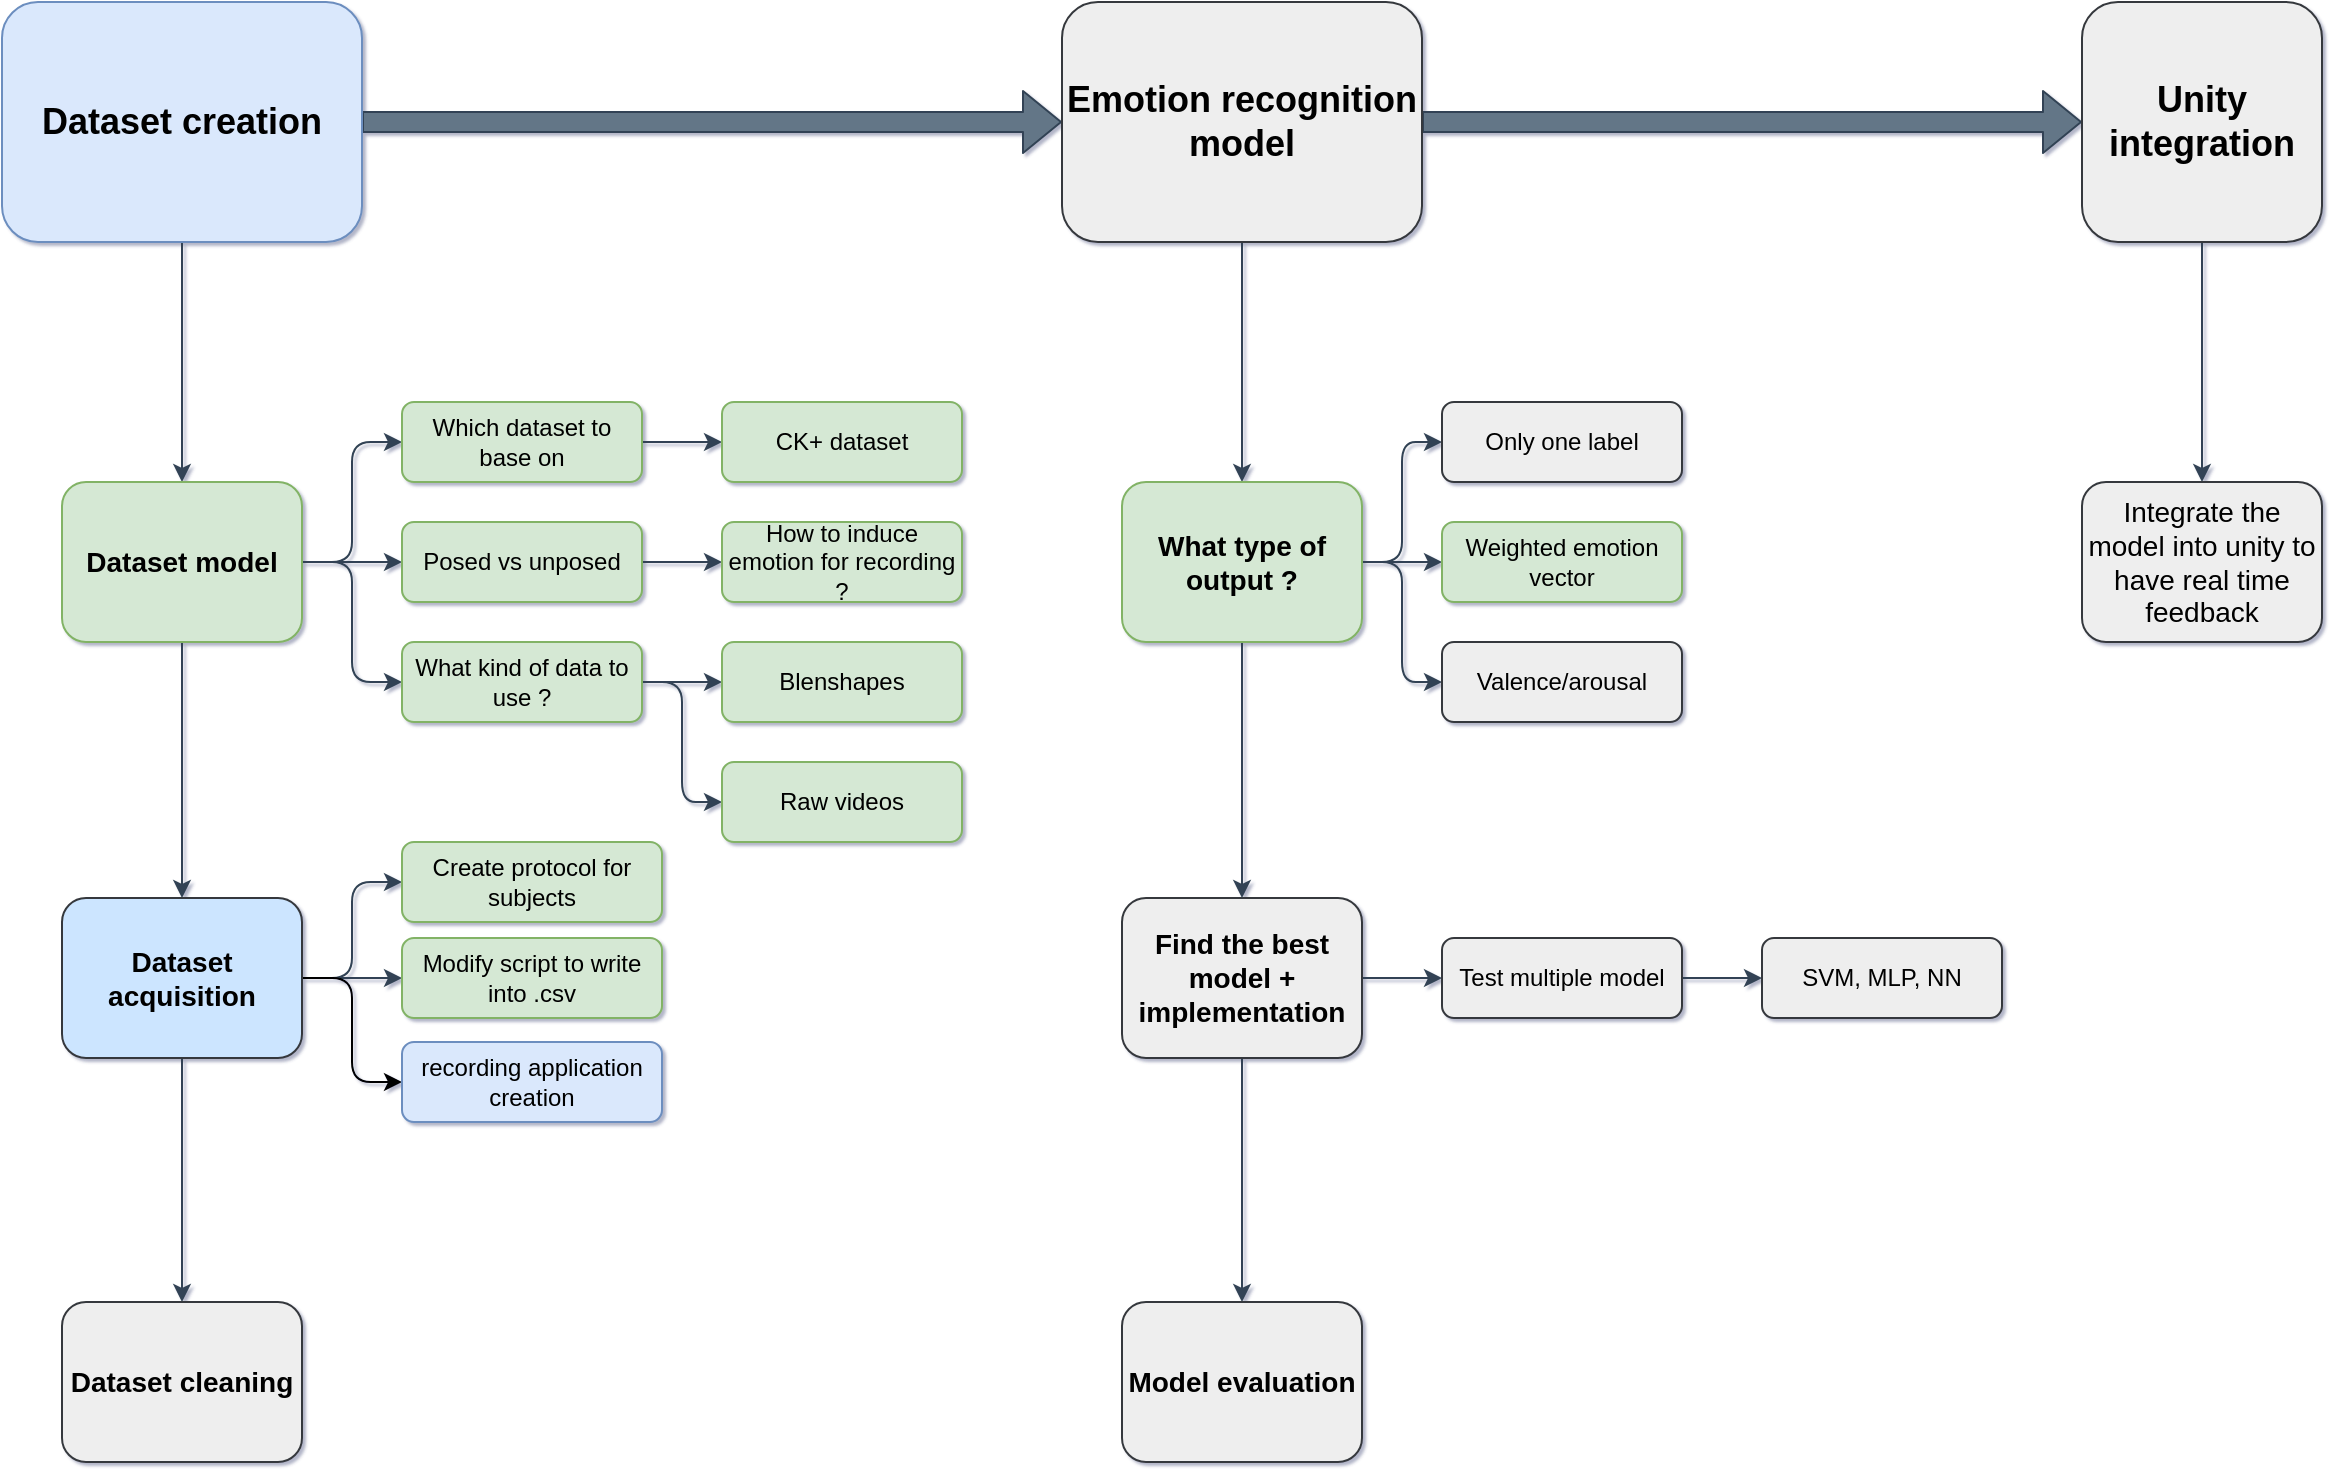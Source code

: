 <mxfile version="15.4.0" type="device"><diagram id="C5RBs43oDa-KdzZeNtuy" name="Page-1"><mxGraphModel dx="1930" dy="1002" grid="1" gridSize="10" guides="1" tooltips="1" connect="1" arrows="1" fold="1" page="1" pageScale="1" pageWidth="1169" pageHeight="827" math="0" shadow="1"><root><mxCell id="WIyWlLk6GJQsqaUBKTNV-0"/><mxCell id="WIyWlLk6GJQsqaUBKTNV-1" parent="WIyWlLk6GJQsqaUBKTNV-0"/><mxCell id="6JX5RW9LAsGZGWW-ZRSV-5" style="edgeStyle=orthogonalEdgeStyle;shape=flexArrow;orthogonalLoop=1;jettySize=auto;html=1;exitX=1;exitY=0.5;exitDx=0;exitDy=0;entryX=0;entryY=0.5;entryDx=0;entryDy=0;fillColor=#647687;strokeColor=#314354;" parent="WIyWlLk6GJQsqaUBKTNV-1" source="6JX5RW9LAsGZGWW-ZRSV-0" target="6JX5RW9LAsGZGWW-ZRSV-1" edge="1"><mxGeometry relative="1" as="geometry"/></mxCell><mxCell id="6JX5RW9LAsGZGWW-ZRSV-19" style="edgeStyle=orthogonalEdgeStyle;orthogonalLoop=1;jettySize=auto;html=1;exitX=0.5;exitY=1;exitDx=0;exitDy=0;fillColor=#647687;strokeColor=#314354;" parent="WIyWlLk6GJQsqaUBKTNV-1" source="6JX5RW9LAsGZGWW-ZRSV-0" target="6JX5RW9LAsGZGWW-ZRSV-8" edge="1"><mxGeometry relative="1" as="geometry"/></mxCell><mxCell id="6JX5RW9LAsGZGWW-ZRSV-0" value="&lt;font style=&quot;font-size: 18px&quot;&gt;&lt;b&gt;Dataset creation&lt;/b&gt;&lt;br&gt;&lt;/font&gt;" style="whiteSpace=wrap;html=1;fillColor=#dae8fc;strokeColor=#6c8ebf;rounded=1;" parent="WIyWlLk6GJQsqaUBKTNV-1" vertex="1"><mxGeometry width="180" height="120" as="geometry"/></mxCell><mxCell id="6JX5RW9LAsGZGWW-ZRSV-7" style="edgeStyle=orthogonalEdgeStyle;shape=flexArrow;orthogonalLoop=1;jettySize=auto;html=1;exitX=1;exitY=0.5;exitDx=0;exitDy=0;entryX=0;entryY=0.5;entryDx=0;entryDy=0;fillColor=#647687;strokeColor=#314354;" parent="WIyWlLk6GJQsqaUBKTNV-1" source="6JX5RW9LAsGZGWW-ZRSV-1" target="6JX5RW9LAsGZGWW-ZRSV-2" edge="1"><mxGeometry relative="1" as="geometry"><mxPoint x="1000" y="60" as="targetPoint"/></mxGeometry></mxCell><mxCell id="8mYfls1cD4eEgKoUiCZX-2" style="edgeStyle=orthogonalEdgeStyle;orthogonalLoop=1;jettySize=auto;html=1;exitX=0.5;exitY=1;exitDx=0;exitDy=0;entryX=0.5;entryY=0;entryDx=0;entryDy=0;fillColor=#647687;strokeColor=#314354;" parent="WIyWlLk6GJQsqaUBKTNV-1" source="6JX5RW9LAsGZGWW-ZRSV-1" target="8mYfls1cD4eEgKoUiCZX-0" edge="1"><mxGeometry relative="1" as="geometry"/></mxCell><mxCell id="6JX5RW9LAsGZGWW-ZRSV-1" value="&lt;font style=&quot;font-size: 18px&quot;&gt;&lt;b&gt;Emotion recognition model&lt;/b&gt;&lt;br&gt;&lt;/font&gt;" style="whiteSpace=wrap;html=1;rounded=1;fillColor=#eeeeee;strokeColor=#36393d;" parent="WIyWlLk6GJQsqaUBKTNV-1" vertex="1"><mxGeometry x="530" width="180" height="120" as="geometry"/></mxCell><mxCell id="6JX5RW9LAsGZGWW-ZRSV-10" style="edgeStyle=orthogonalEdgeStyle;orthogonalLoop=1;jettySize=auto;html=1;exitX=0.5;exitY=1;exitDx=0;exitDy=0;entryX=0.5;entryY=0;entryDx=0;entryDy=0;fillColor=#647687;strokeColor=#314354;" parent="WIyWlLk6GJQsqaUBKTNV-1" source="6JX5RW9LAsGZGWW-ZRSV-2" target="6JX5RW9LAsGZGWW-ZRSV-9" edge="1"><mxGeometry relative="1" as="geometry"/></mxCell><mxCell id="6JX5RW9LAsGZGWW-ZRSV-2" value="&lt;font style=&quot;font-size: 18px&quot;&gt;&lt;b&gt;Unity integration&lt;/b&gt;&lt;br&gt;&lt;/font&gt;" style="whiteSpace=wrap;html=1;fillColor=#eeeeee;strokeColor=#36393d;rounded=1;" parent="WIyWlLk6GJQsqaUBKTNV-1" vertex="1"><mxGeometry x="1040" width="120" height="120" as="geometry"/></mxCell><mxCell id="6JX5RW9LAsGZGWW-ZRSV-16" style="edgeStyle=orthogonalEdgeStyle;orthogonalLoop=1;jettySize=auto;html=1;exitX=1;exitY=0.5;exitDx=0;exitDy=0;entryX=0;entryY=0.5;entryDx=0;entryDy=0;fillColor=#647687;strokeColor=#314354;" parent="WIyWlLk6GJQsqaUBKTNV-1" source="6JX5RW9LAsGZGWW-ZRSV-8" target="6JX5RW9LAsGZGWW-ZRSV-11" edge="1"><mxGeometry relative="1" as="geometry"/></mxCell><mxCell id="6JX5RW9LAsGZGWW-ZRSV-17" style="edgeStyle=orthogonalEdgeStyle;orthogonalLoop=1;jettySize=auto;html=1;exitX=1;exitY=0.5;exitDx=0;exitDy=0;fillColor=#647687;strokeColor=#314354;" parent="WIyWlLk6GJQsqaUBKTNV-1" source="6JX5RW9LAsGZGWW-ZRSV-8" target="6JX5RW9LAsGZGWW-ZRSV-12" edge="1"><mxGeometry relative="1" as="geometry"/></mxCell><mxCell id="6JX5RW9LAsGZGWW-ZRSV-18" style="edgeStyle=orthogonalEdgeStyle;orthogonalLoop=1;jettySize=auto;html=1;exitX=1;exitY=0.5;exitDx=0;exitDy=0;entryX=0;entryY=0.5;entryDx=0;entryDy=0;fillColor=#647687;strokeColor=#314354;" parent="WIyWlLk6GJQsqaUBKTNV-1" source="6JX5RW9LAsGZGWW-ZRSV-8" target="6JX5RW9LAsGZGWW-ZRSV-13" edge="1"><mxGeometry relative="1" as="geometry"/></mxCell><mxCell id="6JX5RW9LAsGZGWW-ZRSV-21" style="edgeStyle=orthogonalEdgeStyle;orthogonalLoop=1;jettySize=auto;html=1;exitX=0.5;exitY=1;exitDx=0;exitDy=0;fillColor=#647687;strokeColor=#314354;" parent="WIyWlLk6GJQsqaUBKTNV-1" source="6JX5RW9LAsGZGWW-ZRSV-8" target="6JX5RW9LAsGZGWW-ZRSV-20" edge="1"><mxGeometry relative="1" as="geometry"/></mxCell><mxCell id="6JX5RW9LAsGZGWW-ZRSV-8" value="&lt;font style=&quot;font-size: 14px&quot;&gt;&lt;b&gt;Dataset model&lt;/b&gt;&lt;br&gt;&lt;/font&gt;" style="whiteSpace=wrap;html=1;fillColor=#d5e8d4;strokeColor=#82b366;rounded=1;" parent="WIyWlLk6GJQsqaUBKTNV-1" vertex="1"><mxGeometry x="30" y="240" width="120" height="80" as="geometry"/></mxCell><mxCell id="6JX5RW9LAsGZGWW-ZRSV-9" value="&lt;font style=&quot;font-size: 14px&quot;&gt;Integrate the model into unity to have real time feedback&lt;/font&gt;" style="whiteSpace=wrap;html=1;fillColor=#eeeeee;strokeColor=#36393d;rounded=1;" parent="WIyWlLk6GJQsqaUBKTNV-1" vertex="1"><mxGeometry x="1040" y="240" width="120" height="80" as="geometry"/></mxCell><mxCell id="6JX5RW9LAsGZGWW-ZRSV-29" style="edgeStyle=orthogonalEdgeStyle;orthogonalLoop=1;jettySize=auto;html=1;exitX=1;exitY=0.5;exitDx=0;exitDy=0;entryX=0;entryY=0.5;entryDx=0;entryDy=0;fillColor=#647687;strokeColor=#314354;" parent="WIyWlLk6GJQsqaUBKTNV-1" source="6JX5RW9LAsGZGWW-ZRSV-11" target="6JX5RW9LAsGZGWW-ZRSV-28" edge="1"><mxGeometry relative="1" as="geometry"/></mxCell><mxCell id="6JX5RW9LAsGZGWW-ZRSV-11" value="Which dataset to base on" style="whiteSpace=wrap;html=1;fillColor=#d5e8d4;strokeColor=#82b366;rounded=1;" parent="WIyWlLk6GJQsqaUBKTNV-1" vertex="1"><mxGeometry x="200" y="200" width="120" height="40" as="geometry"/></mxCell><mxCell id="6JX5RW9LAsGZGWW-ZRSV-26" style="edgeStyle=orthogonalEdgeStyle;orthogonalLoop=1;jettySize=auto;html=1;exitX=1;exitY=0.5;exitDx=0;exitDy=0;entryX=0;entryY=0.5;entryDx=0;entryDy=0;fillColor=#647687;strokeColor=#314354;" parent="WIyWlLk6GJQsqaUBKTNV-1" source="6JX5RW9LAsGZGWW-ZRSV-12" target="6JX5RW9LAsGZGWW-ZRSV-25" edge="1"><mxGeometry relative="1" as="geometry"/></mxCell><mxCell id="6JX5RW9LAsGZGWW-ZRSV-12" value="Posed vs unposed" style="whiteSpace=wrap;html=1;fillColor=#d5e8d4;strokeColor=#82b366;rounded=1;" parent="WIyWlLk6GJQsqaUBKTNV-1" vertex="1"><mxGeometry x="200" y="260" width="120" height="40" as="geometry"/></mxCell><mxCell id="6JX5RW9LAsGZGWW-ZRSV-55" style="edgeStyle=orthogonalEdgeStyle;orthogonalLoop=1;jettySize=auto;html=1;exitX=1;exitY=0.5;exitDx=0;exitDy=0;entryX=0;entryY=0.5;entryDx=0;entryDy=0;fillColor=#647687;strokeColor=#314354;" parent="WIyWlLk6GJQsqaUBKTNV-1" source="6JX5RW9LAsGZGWW-ZRSV-13" target="6JX5RW9LAsGZGWW-ZRSV-54" edge="1"><mxGeometry relative="1" as="geometry"/></mxCell><mxCell id="6JX5RW9LAsGZGWW-ZRSV-60" style="edgeStyle=orthogonalEdgeStyle;orthogonalLoop=1;jettySize=auto;html=1;exitX=1;exitY=0.5;exitDx=0;exitDy=0;entryX=0;entryY=0.5;entryDx=0;entryDy=0;fillColor=#647687;strokeColor=#314354;" parent="WIyWlLk6GJQsqaUBKTNV-1" source="6JX5RW9LAsGZGWW-ZRSV-13" target="6JX5RW9LAsGZGWW-ZRSV-59" edge="1"><mxGeometry relative="1" as="geometry"/></mxCell><mxCell id="6JX5RW9LAsGZGWW-ZRSV-13" value="What kind of data to use ?" style="whiteSpace=wrap;html=1;fillColor=#d5e8d4;strokeColor=#82b366;rounded=1;" parent="WIyWlLk6GJQsqaUBKTNV-1" vertex="1"><mxGeometry x="200" y="320" width="120" height="40" as="geometry"/></mxCell><mxCell id="6JX5RW9LAsGZGWW-ZRSV-23" style="edgeStyle=orthogonalEdgeStyle;orthogonalLoop=1;jettySize=auto;html=1;exitX=1;exitY=0.5;exitDx=0;exitDy=0;entryX=0;entryY=0.5;entryDx=0;entryDy=0;fillColor=#647687;strokeColor=#314354;" parent="WIyWlLk6GJQsqaUBKTNV-1" source="6JX5RW9LAsGZGWW-ZRSV-20" target="6JX5RW9LAsGZGWW-ZRSV-22" edge="1"><mxGeometry relative="1" as="geometry"/></mxCell><mxCell id="6JX5RW9LAsGZGWW-ZRSV-31" style="edgeStyle=orthogonalEdgeStyle;orthogonalLoop=1;jettySize=auto;html=1;exitX=1;exitY=0.5;exitDx=0;exitDy=0;entryX=0;entryY=0.5;entryDx=0;entryDy=0;fillColor=#647687;strokeColor=#314354;" parent="WIyWlLk6GJQsqaUBKTNV-1" source="6JX5RW9LAsGZGWW-ZRSV-20" target="6JX5RW9LAsGZGWW-ZRSV-30" edge="1"><mxGeometry relative="1" as="geometry"/></mxCell><mxCell id="6JX5RW9LAsGZGWW-ZRSV-58" style="edgeStyle=orthogonalEdgeStyle;orthogonalLoop=1;jettySize=auto;html=1;exitX=0.5;exitY=1;exitDx=0;exitDy=0;entryX=0.5;entryY=0;entryDx=0;entryDy=0;fillColor=#647687;strokeColor=#314354;" parent="WIyWlLk6GJQsqaUBKTNV-1" source="6JX5RW9LAsGZGWW-ZRSV-20" target="6JX5RW9LAsGZGWW-ZRSV-32" edge="1"><mxGeometry relative="1" as="geometry"><mxPoint x="90" y="610" as="targetPoint"/><Array as="points"/></mxGeometry></mxCell><mxCell id="JJETQI2cxGt0BS3Dv9aL-2" style="edgeStyle=orthogonalEdgeStyle;orthogonalLoop=1;jettySize=auto;html=1;exitX=1;exitY=0.5;exitDx=0;exitDy=0;entryX=0;entryY=0.5;entryDx=0;entryDy=0;rounded=1;" edge="1" parent="WIyWlLk6GJQsqaUBKTNV-1" source="6JX5RW9LAsGZGWW-ZRSV-20" target="JJETQI2cxGt0BS3Dv9aL-1"><mxGeometry relative="1" as="geometry"/></mxCell><mxCell id="6JX5RW9LAsGZGWW-ZRSV-20" value="&lt;font style=&quot;font-size: 14px&quot;&gt;&lt;b&gt;Dataset acquisition&lt;/b&gt;&lt;br&gt;&lt;/font&gt;" style="whiteSpace=wrap;html=1;fillColor=#cce5ff;strokeColor=#36393d;rounded=1;" parent="WIyWlLk6GJQsqaUBKTNV-1" vertex="1"><mxGeometry x="30" y="448" width="120" height="80" as="geometry"/></mxCell><mxCell id="6JX5RW9LAsGZGWW-ZRSV-22" value="Modify script to write into .csv" style="whiteSpace=wrap;html=1;fillColor=#d5e8d4;strokeColor=#82b366;rounded=1;" parent="WIyWlLk6GJQsqaUBKTNV-1" vertex="1"><mxGeometry x="200" y="468" width="130" height="40" as="geometry"/></mxCell><mxCell id="6JX5RW9LAsGZGWW-ZRSV-25" value="How to induce emotion for recording ?" style="whiteSpace=wrap;html=1;fillColor=#d5e8d4;strokeColor=#82b366;rounded=1;" parent="WIyWlLk6GJQsqaUBKTNV-1" vertex="1"><mxGeometry x="360" y="260" width="120" height="40" as="geometry"/></mxCell><mxCell id="6JX5RW9LAsGZGWW-ZRSV-28" value="CK+ dataset" style="whiteSpace=wrap;html=1;fillColor=#d5e8d4;strokeColor=#82b366;rounded=1;" parent="WIyWlLk6GJQsqaUBKTNV-1" vertex="1"><mxGeometry x="360" y="200" width="120" height="40" as="geometry"/></mxCell><mxCell id="6JX5RW9LAsGZGWW-ZRSV-30" value="Create protocol for subjects" style="whiteSpace=wrap;html=1;fillColor=#d5e8d4;strokeColor=#82b366;rounded=1;" parent="WIyWlLk6GJQsqaUBKTNV-1" vertex="1"><mxGeometry x="200" y="420" width="130" height="40" as="geometry"/></mxCell><mxCell id="6JX5RW9LAsGZGWW-ZRSV-32" value="&lt;font style=&quot;font-size: 14px&quot;&gt;&lt;b&gt;Dataset cleaning&lt;/b&gt;&lt;br&gt;&lt;/font&gt;" style="whiteSpace=wrap;html=1;fillColor=#eeeeee;strokeColor=#36393d;rounded=1;" parent="WIyWlLk6GJQsqaUBKTNV-1" vertex="1"><mxGeometry x="30" y="650" width="120" height="80" as="geometry"/></mxCell><mxCell id="6JX5RW9LAsGZGWW-ZRSV-54" value="Blenshapes" style="whiteSpace=wrap;html=1;fillColor=#d5e8d4;strokeColor=#82b366;rounded=1;" parent="WIyWlLk6GJQsqaUBKTNV-1" vertex="1"><mxGeometry x="360" y="320" width="120" height="40" as="geometry"/></mxCell><mxCell id="6JX5RW9LAsGZGWW-ZRSV-59" value="Raw videos" style="whiteSpace=wrap;html=1;fillColor=#d5e8d4;strokeColor=#82b366;rounded=1;" parent="WIyWlLk6GJQsqaUBKTNV-1" vertex="1"><mxGeometry x="360" y="380" width="120" height="40" as="geometry"/></mxCell><mxCell id="Qe4mbxxgGqoi46r7YChC-2" style="edgeStyle=orthogonalEdgeStyle;orthogonalLoop=1;jettySize=auto;html=1;exitX=1;exitY=0.5;exitDx=0;exitDy=0;entryX=0;entryY=0.5;entryDx=0;entryDy=0;fillColor=#647687;strokeColor=#314354;" parent="WIyWlLk6GJQsqaUBKTNV-1" source="6JX5RW9LAsGZGWW-ZRSV-62" target="6JX5RW9LAsGZGWW-ZRSV-66" edge="1"><mxGeometry relative="1" as="geometry"/></mxCell><mxCell id="JJETQI2cxGt0BS3Dv9aL-0" style="edgeStyle=orthogonalEdgeStyle;rounded=0;orthogonalLoop=1;jettySize=auto;html=1;exitX=0.5;exitY=1;exitDx=0;exitDy=0;fillColor=#647687;strokeColor=#314354;" edge="1" parent="WIyWlLk6GJQsqaUBKTNV-1" source="6JX5RW9LAsGZGWW-ZRSV-62" target="Qe4mbxxgGqoi46r7YChC-0"><mxGeometry relative="1" as="geometry"/></mxCell><mxCell id="6JX5RW9LAsGZGWW-ZRSV-62" value="&lt;font style=&quot;font-size: 14px&quot;&gt;&lt;b&gt;Find the best model + implementation&lt;/b&gt;&lt;br&gt;&lt;/font&gt;" style="whiteSpace=wrap;html=1;rounded=1;fillColor=#eeeeee;strokeColor=#36393d;" parent="WIyWlLk6GJQsqaUBKTNV-1" vertex="1"><mxGeometry x="560" y="448" width="120" height="80" as="geometry"/></mxCell><mxCell id="6JX5RW9LAsGZGWW-ZRSV-69" style="edgeStyle=orthogonalEdgeStyle;orthogonalLoop=1;jettySize=auto;html=1;exitX=1;exitY=0.5;exitDx=0;exitDy=0;entryX=0;entryY=0.5;entryDx=0;entryDy=0;fillColor=#647687;strokeColor=#314354;" parent="WIyWlLk6GJQsqaUBKTNV-1" source="6JX5RW9LAsGZGWW-ZRSV-66" target="6JX5RW9LAsGZGWW-ZRSV-68" edge="1"><mxGeometry relative="1" as="geometry"/></mxCell><mxCell id="6JX5RW9LAsGZGWW-ZRSV-66" value="Test multiple model" style="whiteSpace=wrap;html=1;rounded=1;fillColor=#eeeeee;strokeColor=#36393d;" parent="WIyWlLk6GJQsqaUBKTNV-1" vertex="1"><mxGeometry x="720" y="468" width="120" height="40" as="geometry"/></mxCell><mxCell id="6JX5RW9LAsGZGWW-ZRSV-68" value="SVM, MLP, NN" style="whiteSpace=wrap;html=1;rounded=1;fillColor=#eeeeee;strokeColor=#36393d;" parent="WIyWlLk6GJQsqaUBKTNV-1" vertex="1"><mxGeometry x="880" y="468" width="120" height="40" as="geometry"/></mxCell><mxCell id="Qe4mbxxgGqoi46r7YChC-0" value="&lt;span style=&quot;font-size: 14px&quot;&gt;&lt;b&gt;Model evaluation&lt;/b&gt;&lt;/span&gt;" style="whiteSpace=wrap;html=1;rounded=1;fillColor=#eeeeee;strokeColor=#36393d;" parent="WIyWlLk6GJQsqaUBKTNV-1" vertex="1"><mxGeometry x="560" y="650" width="120" height="80" as="geometry"/></mxCell><mxCell id="8mYfls1cD4eEgKoUiCZX-1" style="edgeStyle=orthogonalEdgeStyle;orthogonalLoop=1;jettySize=auto;html=1;exitX=0.5;exitY=1;exitDx=0;exitDy=0;fillColor=#647687;strokeColor=#314354;" parent="WIyWlLk6GJQsqaUBKTNV-1" source="8mYfls1cD4eEgKoUiCZX-0" target="6JX5RW9LAsGZGWW-ZRSV-62" edge="1"><mxGeometry relative="1" as="geometry"/></mxCell><mxCell id="8mYfls1cD4eEgKoUiCZX-7" style="edgeStyle=orthogonalEdgeStyle;orthogonalLoop=1;jettySize=auto;html=1;exitX=1;exitY=0.5;exitDx=0;exitDy=0;entryX=0;entryY=0.5;entryDx=0;entryDy=0;fillColor=#647687;strokeColor=#314354;" parent="WIyWlLk6GJQsqaUBKTNV-1" source="8mYfls1cD4eEgKoUiCZX-0" target="8mYfls1cD4eEgKoUiCZX-3" edge="1"><mxGeometry relative="1" as="geometry"/></mxCell><mxCell id="8mYfls1cD4eEgKoUiCZX-8" style="edgeStyle=orthogonalEdgeStyle;orthogonalLoop=1;jettySize=auto;html=1;exitX=1;exitY=0.5;exitDx=0;exitDy=0;fillColor=#647687;strokeColor=#314354;" parent="WIyWlLk6GJQsqaUBKTNV-1" source="8mYfls1cD4eEgKoUiCZX-0" target="8mYfls1cD4eEgKoUiCZX-4" edge="1"><mxGeometry relative="1" as="geometry"/></mxCell><mxCell id="8mYfls1cD4eEgKoUiCZX-9" style="edgeStyle=orthogonalEdgeStyle;orthogonalLoop=1;jettySize=auto;html=1;exitX=1;exitY=0.5;exitDx=0;exitDy=0;entryX=0;entryY=0.5;entryDx=0;entryDy=0;fillColor=#647687;strokeColor=#314354;" parent="WIyWlLk6GJQsqaUBKTNV-1" source="8mYfls1cD4eEgKoUiCZX-0" target="8mYfls1cD4eEgKoUiCZX-5" edge="1"><mxGeometry relative="1" as="geometry"/></mxCell><mxCell id="8mYfls1cD4eEgKoUiCZX-0" value="&lt;font style=&quot;font-size: 14px&quot;&gt;&lt;b&gt;What type of output ?&lt;/b&gt;&lt;/font&gt;" style="whiteSpace=wrap;html=1;rounded=1;fillColor=#d5e8d4;strokeColor=#82b366;" parent="WIyWlLk6GJQsqaUBKTNV-1" vertex="1"><mxGeometry x="560" y="240" width="120" height="80" as="geometry"/></mxCell><mxCell id="8mYfls1cD4eEgKoUiCZX-3" value="Only one label" style="whiteSpace=wrap;html=1;rounded=1;fillColor=#eeeeee;strokeColor=#36393d;" parent="WIyWlLk6GJQsqaUBKTNV-1" vertex="1"><mxGeometry x="720" y="200" width="120" height="40" as="geometry"/></mxCell><mxCell id="8mYfls1cD4eEgKoUiCZX-4" value="Weighted emotion vector" style="whiteSpace=wrap;html=1;rounded=1;fillColor=#d5e8d4;strokeColor=#82b366;" parent="WIyWlLk6GJQsqaUBKTNV-1" vertex="1"><mxGeometry x="720" y="260" width="120" height="40" as="geometry"/></mxCell><mxCell id="8mYfls1cD4eEgKoUiCZX-5" value="Valence/arousal" style="whiteSpace=wrap;html=1;rounded=1;fillColor=#eeeeee;strokeColor=#36393d;" parent="WIyWlLk6GJQsqaUBKTNV-1" vertex="1"><mxGeometry x="720" y="320" width="120" height="40" as="geometry"/></mxCell><mxCell id="JJETQI2cxGt0BS3Dv9aL-1" value="recording application creation" style="whiteSpace=wrap;html=1;fillColor=#dae8fc;strokeColor=#6c8ebf;rounded=1;" vertex="1" parent="WIyWlLk6GJQsqaUBKTNV-1"><mxGeometry x="200" y="520" width="130" height="40" as="geometry"/></mxCell></root></mxGraphModel></diagram></mxfile>